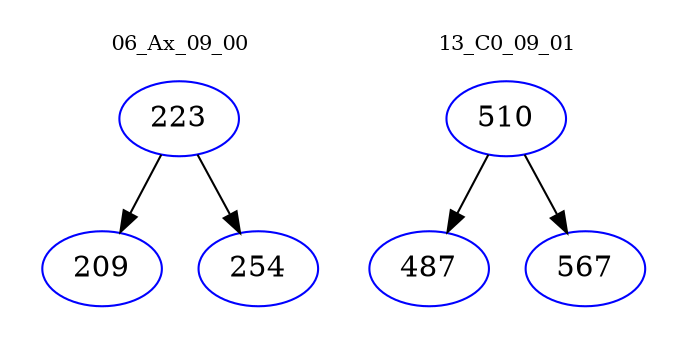 digraph{
subgraph cluster_0 {
color = white
label = "06_Ax_09_00";
fontsize=10;
T0_223 [label="223", color="blue"]
T0_223 -> T0_209 [color="black"]
T0_209 [label="209", color="blue"]
T0_223 -> T0_254 [color="black"]
T0_254 [label="254", color="blue"]
}
subgraph cluster_1 {
color = white
label = "13_C0_09_01";
fontsize=10;
T1_510 [label="510", color="blue"]
T1_510 -> T1_487 [color="black"]
T1_487 [label="487", color="blue"]
T1_510 -> T1_567 [color="black"]
T1_567 [label="567", color="blue"]
}
}
